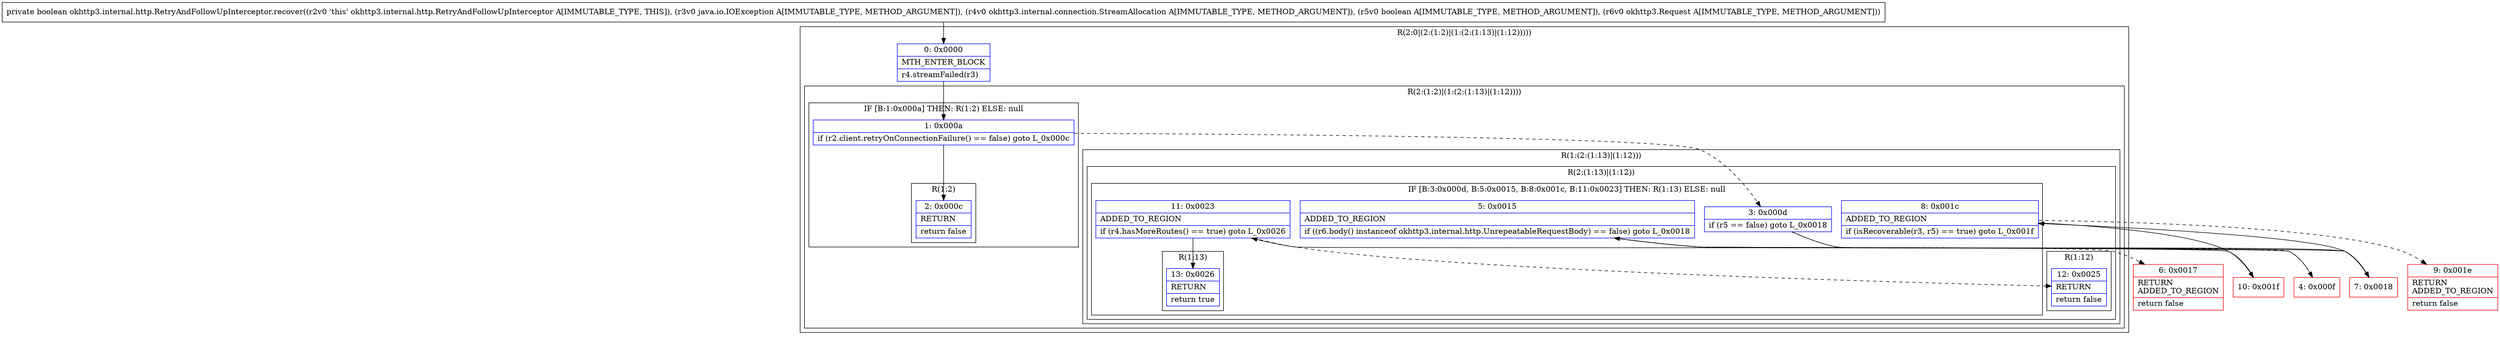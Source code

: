 digraph "CFG forokhttp3.internal.http.RetryAndFollowUpInterceptor.recover(Ljava\/io\/IOException;Lokhttp3\/internal\/connection\/StreamAllocation;ZLokhttp3\/Request;)Z" {
subgraph cluster_Region_1437641476 {
label = "R(2:0|(2:(1:2)|(1:(2:(1:13)|(1:12)))))";
node [shape=record,color=blue];
Node_0 [shape=record,label="{0\:\ 0x0000|MTH_ENTER_BLOCK\l|r4.streamFailed(r3)\l}"];
subgraph cluster_Region_325666944 {
label = "R(2:(1:2)|(1:(2:(1:13)|(1:12))))";
node [shape=record,color=blue];
subgraph cluster_IfRegion_753910264 {
label = "IF [B:1:0x000a] THEN: R(1:2) ELSE: null";
node [shape=record,color=blue];
Node_1 [shape=record,label="{1\:\ 0x000a|if (r2.client.retryOnConnectionFailure() == false) goto L_0x000c\l}"];
subgraph cluster_Region_1985858729 {
label = "R(1:2)";
node [shape=record,color=blue];
Node_2 [shape=record,label="{2\:\ 0x000c|RETURN\l|return false\l}"];
}
}
subgraph cluster_Region_652583405 {
label = "R(1:(2:(1:13)|(1:12)))";
node [shape=record,color=blue];
subgraph cluster_Region_2131869945 {
label = "R(2:(1:13)|(1:12))";
node [shape=record,color=blue];
subgraph cluster_IfRegion_765673186 {
label = "IF [B:3:0x000d, B:5:0x0015, B:8:0x001c, B:11:0x0023] THEN: R(1:13) ELSE: null";
node [shape=record,color=blue];
Node_3 [shape=record,label="{3\:\ 0x000d|if (r5 == false) goto L_0x0018\l}"];
Node_5 [shape=record,label="{5\:\ 0x0015|ADDED_TO_REGION\l|if ((r6.body() instanceof okhttp3.internal.http.UnrepeatableRequestBody) == false) goto L_0x0018\l}"];
Node_8 [shape=record,label="{8\:\ 0x001c|ADDED_TO_REGION\l|if (isRecoverable(r3, r5) == true) goto L_0x001f\l}"];
Node_11 [shape=record,label="{11\:\ 0x0023|ADDED_TO_REGION\l|if (r4.hasMoreRoutes() == true) goto L_0x0026\l}"];
subgraph cluster_Region_889427835 {
label = "R(1:13)";
node [shape=record,color=blue];
Node_13 [shape=record,label="{13\:\ 0x0026|RETURN\l|return true\l}"];
}
}
subgraph cluster_Region_1055044351 {
label = "R(1:12)";
node [shape=record,color=blue];
Node_12 [shape=record,label="{12\:\ 0x0025|RETURN\l|return false\l}"];
}
}
}
}
}
Node_4 [shape=record,color=red,label="{4\:\ 0x000f}"];
Node_6 [shape=record,color=red,label="{6\:\ 0x0017|RETURN\lADDED_TO_REGION\l|return false\l}"];
Node_7 [shape=record,color=red,label="{7\:\ 0x0018}"];
Node_9 [shape=record,color=red,label="{9\:\ 0x001e|RETURN\lADDED_TO_REGION\l|return false\l}"];
Node_10 [shape=record,color=red,label="{10\:\ 0x001f}"];
MethodNode[shape=record,label="{private boolean okhttp3.internal.http.RetryAndFollowUpInterceptor.recover((r2v0 'this' okhttp3.internal.http.RetryAndFollowUpInterceptor A[IMMUTABLE_TYPE, THIS]), (r3v0 java.io.IOException A[IMMUTABLE_TYPE, METHOD_ARGUMENT]), (r4v0 okhttp3.internal.connection.StreamAllocation A[IMMUTABLE_TYPE, METHOD_ARGUMENT]), (r5v0 boolean A[IMMUTABLE_TYPE, METHOD_ARGUMENT]), (r6v0 okhttp3.Request A[IMMUTABLE_TYPE, METHOD_ARGUMENT])) }"];
MethodNode -> Node_0;
Node_0 -> Node_1;
Node_1 -> Node_2;
Node_1 -> Node_3[style=dashed];
Node_3 -> Node_4[style=dashed];
Node_3 -> Node_7;
Node_5 -> Node_6[style=dashed];
Node_5 -> Node_7;
Node_8 -> Node_9[style=dashed];
Node_8 -> Node_10;
Node_11 -> Node_12[style=dashed];
Node_11 -> Node_13;
Node_4 -> Node_5;
Node_7 -> Node_8;
Node_10 -> Node_11;
}

